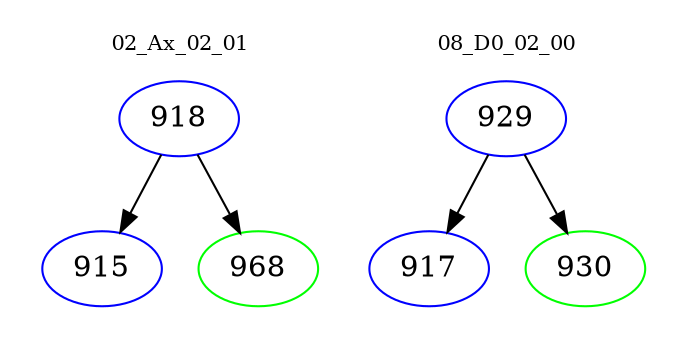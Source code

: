 digraph{
subgraph cluster_0 {
color = white
label = "02_Ax_02_01";
fontsize=10;
T0_918 [label="918", color="blue"]
T0_918 -> T0_915 [color="black"]
T0_915 [label="915", color="blue"]
T0_918 -> T0_968 [color="black"]
T0_968 [label="968", color="green"]
}
subgraph cluster_1 {
color = white
label = "08_D0_02_00";
fontsize=10;
T1_929 [label="929", color="blue"]
T1_929 -> T1_917 [color="black"]
T1_917 [label="917", color="blue"]
T1_929 -> T1_930 [color="black"]
T1_930 [label="930", color="green"]
}
}
